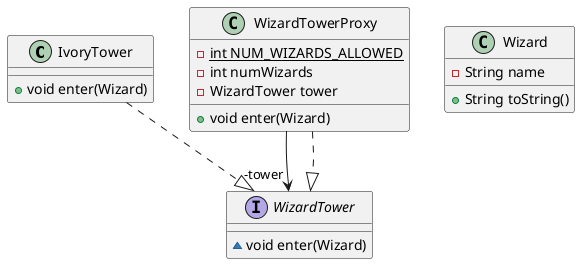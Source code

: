 @startuml
class IvoryTower {
+ void enter(Wizard)
}
class Wizard {
- String name
+ String toString()
}
interface WizardTower {
~ void enter(Wizard)
}
class WizardTowerProxy {
- {static} int NUM_WIZARDS_ALLOWED
- int numWizards
- WizardTower tower
+ void enter(Wizard)
}


WizardTowerProxy -->  "-tower" WizardTower
IvoryTower ..|> WizardTower
WizardTowerProxy ..|> WizardTower
@enduml